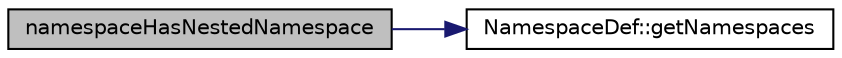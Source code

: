 digraph "namespaceHasNestedNamespace"
{
 // LATEX_PDF_SIZE
  edge [fontname="Helvetica",fontsize="10",labelfontname="Helvetica",labelfontsize="10"];
  node [fontname="Helvetica",fontsize="10",shape=record];
  rankdir="LR";
  Node1 [label="namespaceHasNestedNamespace",height=0.2,width=0.4,color="black", fillcolor="grey75", style="filled", fontcolor="black",tooltip=" "];
  Node1 -> Node2 [color="midnightblue",fontsize="10",style="solid",fontname="Helvetica"];
  Node2 [label="NamespaceDef::getNamespaces",height=0.2,width=0.4,color="black", fillcolor="white", style="filled",URL="$classNamespaceDef.html#a948889b7a35fb82ebcdf2598a63e1d8d",tooltip=" "];
}
